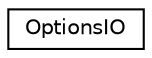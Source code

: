 digraph "Graphical Class Hierarchy"
{
  edge [fontname="Helvetica",fontsize="10",labelfontname="Helvetica",labelfontsize="10"];
  node [fontname="Helvetica",fontsize="10",shape=record];
  rankdir="LR";
  Node0 [label="OptionsIO",height=0.2,width=0.4,color="black", fillcolor="white", style="filled",URL="$db/db5/class_options_i_o.html"];
}
